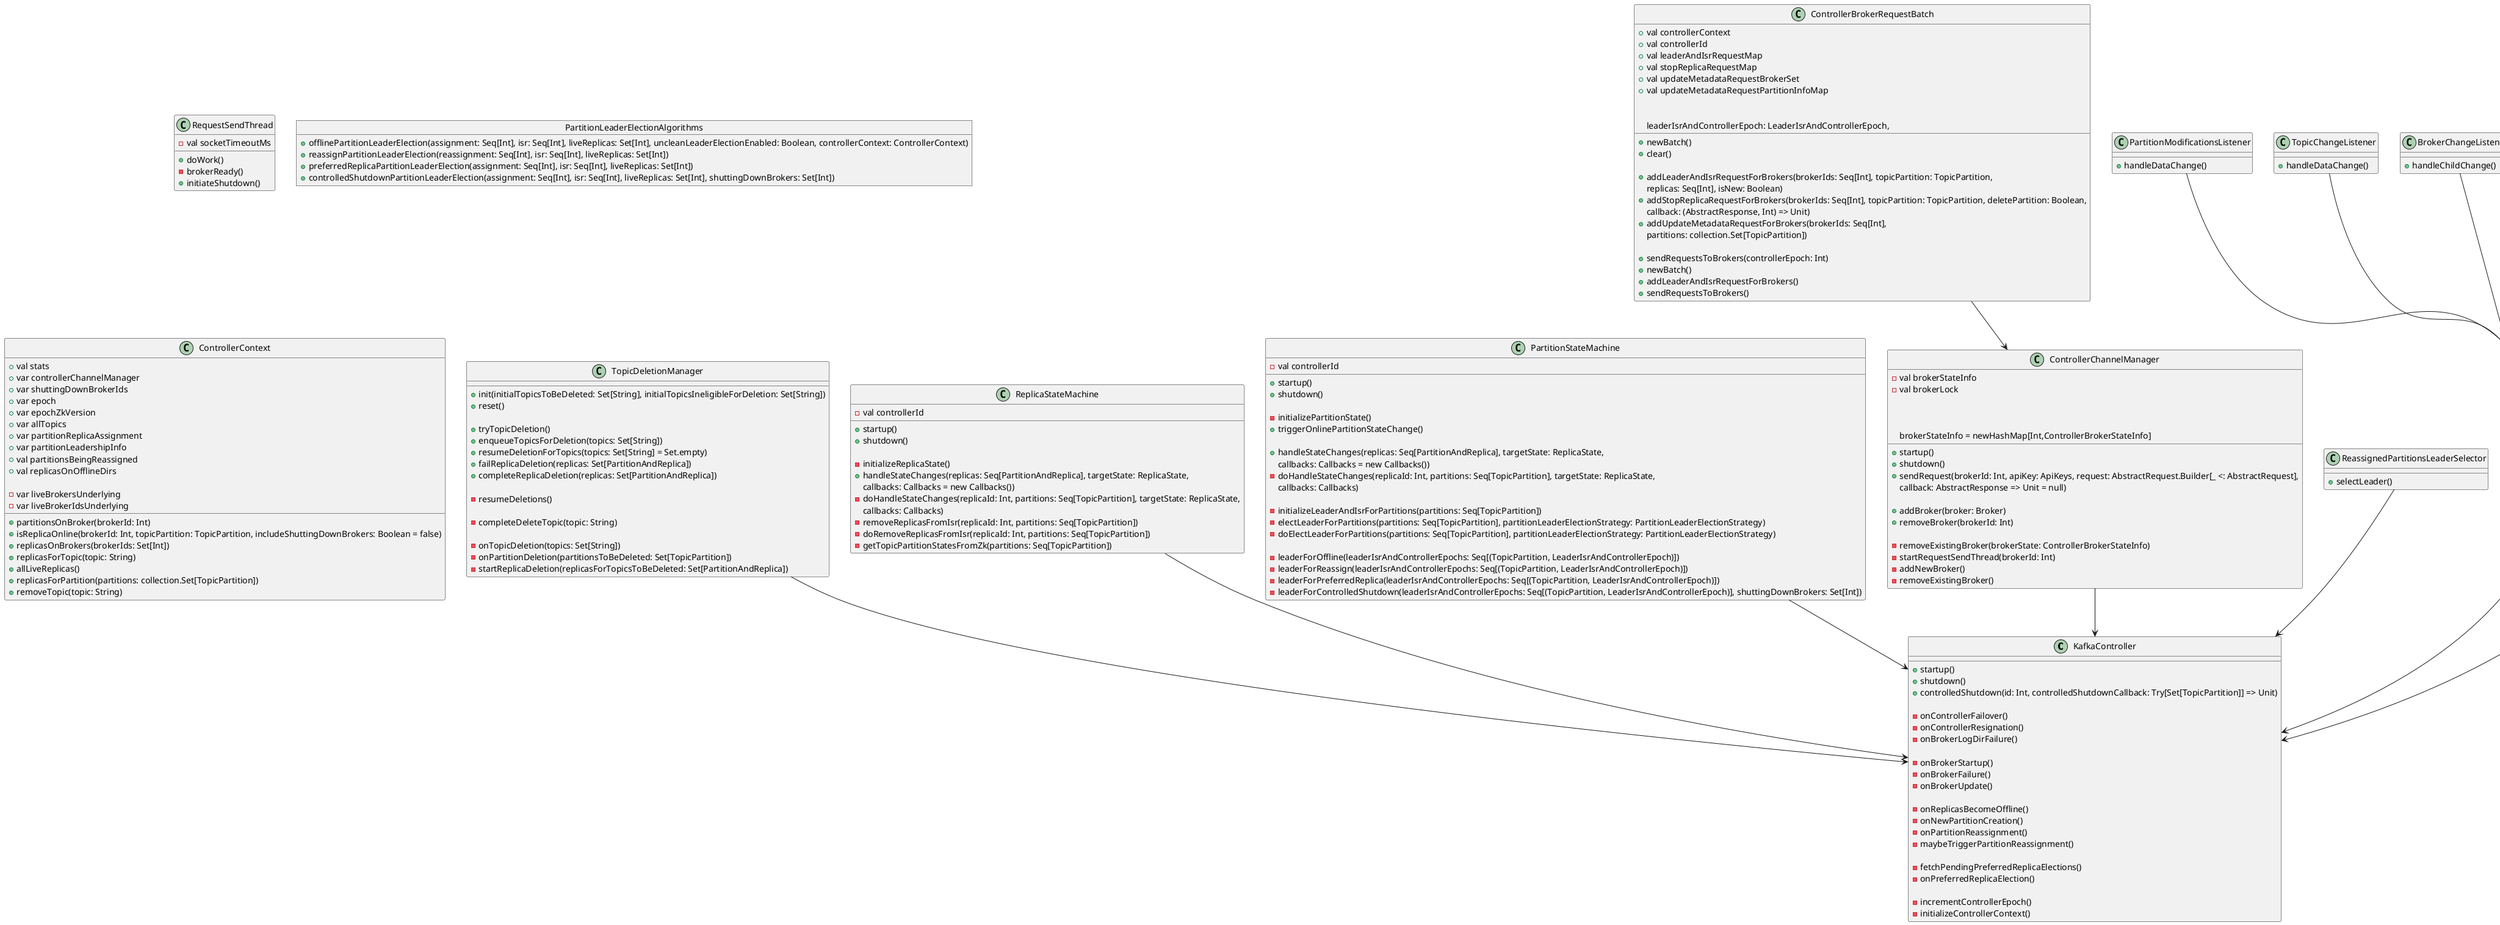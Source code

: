 @startuml
class KafkaController {
    
    +startup()
    +shutdown()
    +controlledShutdown(id: Int, controlledShutdownCallback: Try[Set[TopicPartition]] => Unit)
    
    -onControllerFailover()
    -onControllerResignation()
    -onBrokerLogDirFailure()

    -onBrokerStartup()
    -onBrokerFailure()
    -onBrokerUpdate()

    -onReplicasBecomeOffline()
    -onNewPartitionCreation()
    -onPartitionReassignment()
    -maybeTriggerPartitionReassignment()

    -fetchPendingPreferredReplicaElections()
    -onPreferredReplicaElection()

    -incrementControllerEpoch()
    -initializeControllerContext()
}

class TopicDeletionManager{
    +init(initialTopicsToBeDeleted: Set[String], initialTopicsIneligibleForDeletion: Set[String])
    +reset()

    +tryTopicDeletion()
    +enqueueTopicsForDeletion(topics: Set[String])
    +resumeDeletionForTopics(topics: Set[String] = Set.empty)
    +failReplicaDeletion(replicas: Set[PartitionAndReplica])
    +completeReplicaDeletion(replicas: Set[PartitionAndReplica])

    -resumeDeletions()

    -completeDeleteTopic(topic: String)

    -onTopicDeletion(topics: Set[String])
    -onPartitionDeletion(partitionsToBeDeleted: Set[TopicPartition])
    -startReplicaDeletion(replicasForTopicsToBeDeleted: Set[PartitionAndReplica])
}

class ReplicaStateMachine{
    -val controllerId

    +startup()
    +shutdown()

    -initializeReplicaState()
    +handleStateChanges(replicas: Seq[PartitionAndReplica], targetState: ReplicaState,
                         callbacks: Callbacks = new Callbacks())
    -doHandleStateChanges(replicaId: Int, partitions: Seq[TopicPartition], targetState: ReplicaState,
                                   callbacks: Callbacks)
    -removeReplicasFromIsr(replicaId: Int, partitions: Seq[TopicPartition])
    -doRemoveReplicasFromIsr(replicaId: Int, partitions: Seq[TopicPartition])
    -getTopicPartitionStatesFromZk(partitions: Seq[TopicPartition])
}

' class ZK_broker

' class SessionExpirationListener{
'     +handleNewSession()
' }

' class OfflinePartitionLeaderSelector{
'     +selectLeader()
' }

class PartitionStateMachine{
    -val controllerId

    +startup()
    +shutdown()

    -initializePartitionState()
    +triggerOnlinePartitionStateChange()

    +handleStateChanges(replicas: Seq[PartitionAndReplica], targetState: ReplicaState,
                         callbacks: Callbacks = new Callbacks())
    -doHandleStateChanges(replicaId: Int, partitions: Seq[TopicPartition], targetState: ReplicaState,
                                   callbacks: Callbacks)
    
    -initializeLeaderAndIsrForPartitions(partitions: Seq[TopicPartition])
    -electLeaderForPartitions(partitions: Seq[TopicPartition], partitionLeaderElectionStrategy: PartitionLeaderElectionStrategy)
    -doElectLeaderForPartitions(partitions: Seq[TopicPartition], partitionLeaderElectionStrategy: PartitionLeaderElectionStrategy)

    -leaderForOffline(leaderIsrAndControllerEpochs: Seq[(TopicPartition, LeaderIsrAndControllerEpoch)])
    -leaderForReassign(leaderIsrAndControllerEpochs: Seq[(TopicPartition, LeaderIsrAndControllerEpoch)])
    -leaderForPreferredReplica(leaderIsrAndControllerEpochs: Seq[(TopicPartition, LeaderIsrAndControllerEpoch)])
    -leaderForControlledShutdown(leaderIsrAndControllerEpochs: Seq[(TopicPartition, LeaderIsrAndControllerEpoch)], shuttingDownBrokers: Set[Int])

}

class ControllerChannelManager{
    -val brokerStateInfo
    -val brokerLock

    +startup()
    +shutdown()
    +sendRequest(brokerId: Int, apiKey: ApiKeys, request: AbstractRequest.Builder[_ <: AbstractRequest],
                  callback: AbstractResponse => Unit = null)
    
    +addBroker(broker: Broker)
    +removeBroker(brokerId: Int)

    -removeExistingBroker(brokerState: ControllerBrokerStateInfo)
    -startRequestSendThread(brokerId: Int)
}

class RequestSendThread{
    -val socketTimeoutMs

    +doWork()
    -brokerReady()
    +initiateShutdown()
}

class ControllerBrokerRequestBatch{
    +val controllerContext
    +val controllerId
    +val leaderAndIsrRequestMap
    +val stopReplicaRequestMap
    +val updateMetadataRequestBrokerSet
    +val updateMetadataRequestPartitionInfoMap

    +newBatch()
    +clear()

    +addLeaderAndIsrRequestForBrokers(brokerIds: Seq[Int], topicPartition: TopicPartition,
                                       leaderIsrAndControllerEpoch: LeaderIsrAndControllerEpoch,
                                       replicas: Seq[Int], isNew: Boolean)
    +addStopReplicaRequestForBrokers(brokerIds: Seq[Int], topicPartition: TopicPartition, deletePartition: Boolean,
                                      callback: (AbstractResponse, Int) => Unit)
    +addUpdateMetadataRequestForBrokers(brokerIds: Seq[Int],
                                         partitions: collection.Set[TopicPartition])
    
    +sendRequestsToBrokers(controllerEpoch: Int)
}

object PartitionLeaderElectionAlgorithms{
    +offlinePartitionLeaderElection(assignment: Seq[Int], isr: Seq[Int], liveReplicas: Set[Int], uncleanLeaderElectionEnabled: Boolean, controllerContext: ControllerContext)
    +reassignPartitionLeaderElection(reassignment: Seq[Int], isr: Seq[Int], liveReplicas: Set[Int])
    +preferredReplicaPartitionLeaderElection(assignment: Seq[Int], isr: Seq[Int], liveReplicas: Set[Int])
    +controlledShutdownPartitionLeaderElection(assignment: Seq[Int], isr: Seq[Int], liveReplicas: Set[Int], shuttingDownBrokers: Set[Int])
}

class ControllerContext{
    +val stats
    +var controllerChannelManager
    +var shuttingDownBrokerIds
    +var epoch
    +var epochZkVersion
    +var allTopics
    +var partitionReplicaAssignment
    +var partitionLeadershipInfo
    +val partitionsBeingReassigned
    +val replicasOnOfflineDirs

    -var liveBrokersUnderlying
    -var liveBrokerIdsUnderlying

    +partitionsOnBroker(brokerId: Int)
    +isReplicaOnline(brokerId: Int, topicPartition: TopicPartition, includeShuttingDownBrokers: Boolean = false)
    +replicasOnBrokers(brokerIds: Set[Int])
    +replicasForTopic(topic: String)
    +allLiveReplicas()
    +replicasForPartition(partitions: collection.Set[TopicPartition])
    +removeTopic(topic: String)
}

class PartitionModificationsListener{
    +handleDataChange()
}

class TopicChangeListener{
    +handleDataChange()
}

class BrokerChangeListener{
    +handleChildChange()
}

class PartitionsReassignedListener{
    +handleDataChange()
    +initiateReassignReplicasForTopicPartition()
}

class ReassignedPartitionsIsrChangeListener{
    +areReplicasInIsr()
    +onPartitionReassignment()

    +handleDataChange()
}

class ReassignedPartitionsLeaderSelector{
    +selectLeader()
}

class DeleteTopicListener

' 控制器网络通道管理器
class ControllerChannelManager{
    brokerStateInfo = newHashMap[Int,ControllerBrokerStateInfo]

    -addNewBroker()
    -removeExistingBroker()
}

' 控制器以批量方式发送请求给代理节点
class ControllerBrokerRequestBatch{
    +newBatch()
    +addLeaderAndIsrRequestForBrokers()
    +sendRequestsToBrokers()
}

PartitionModificationsListener --> ZK_broker
SessionExpirationListener --> ZK_broker
TopicChangeListener --> ZK_broker
BrokerChangeListener --> ZK_broker
PartitionsReassignedListener --> ZK_broker
ReassignedPartitionsIsrChangeListener --> ZK_broker
DeleteTopicListener --> ZK_broker

ZK_broker --> KafkaController
ReplicaStateMachine --> KafkaController
PartitionStateMachine --> KafkaController

ControllerBrokerRequestBatch --> ControllerChannelManager

ControllerChannelManager --> KafkaController

ReassignedPartitionsLeaderSelector --> KafkaController
OfflinePartitionLeaderSelector --> KafkaController
TopicDeletionManager --> KafkaController
@enduml